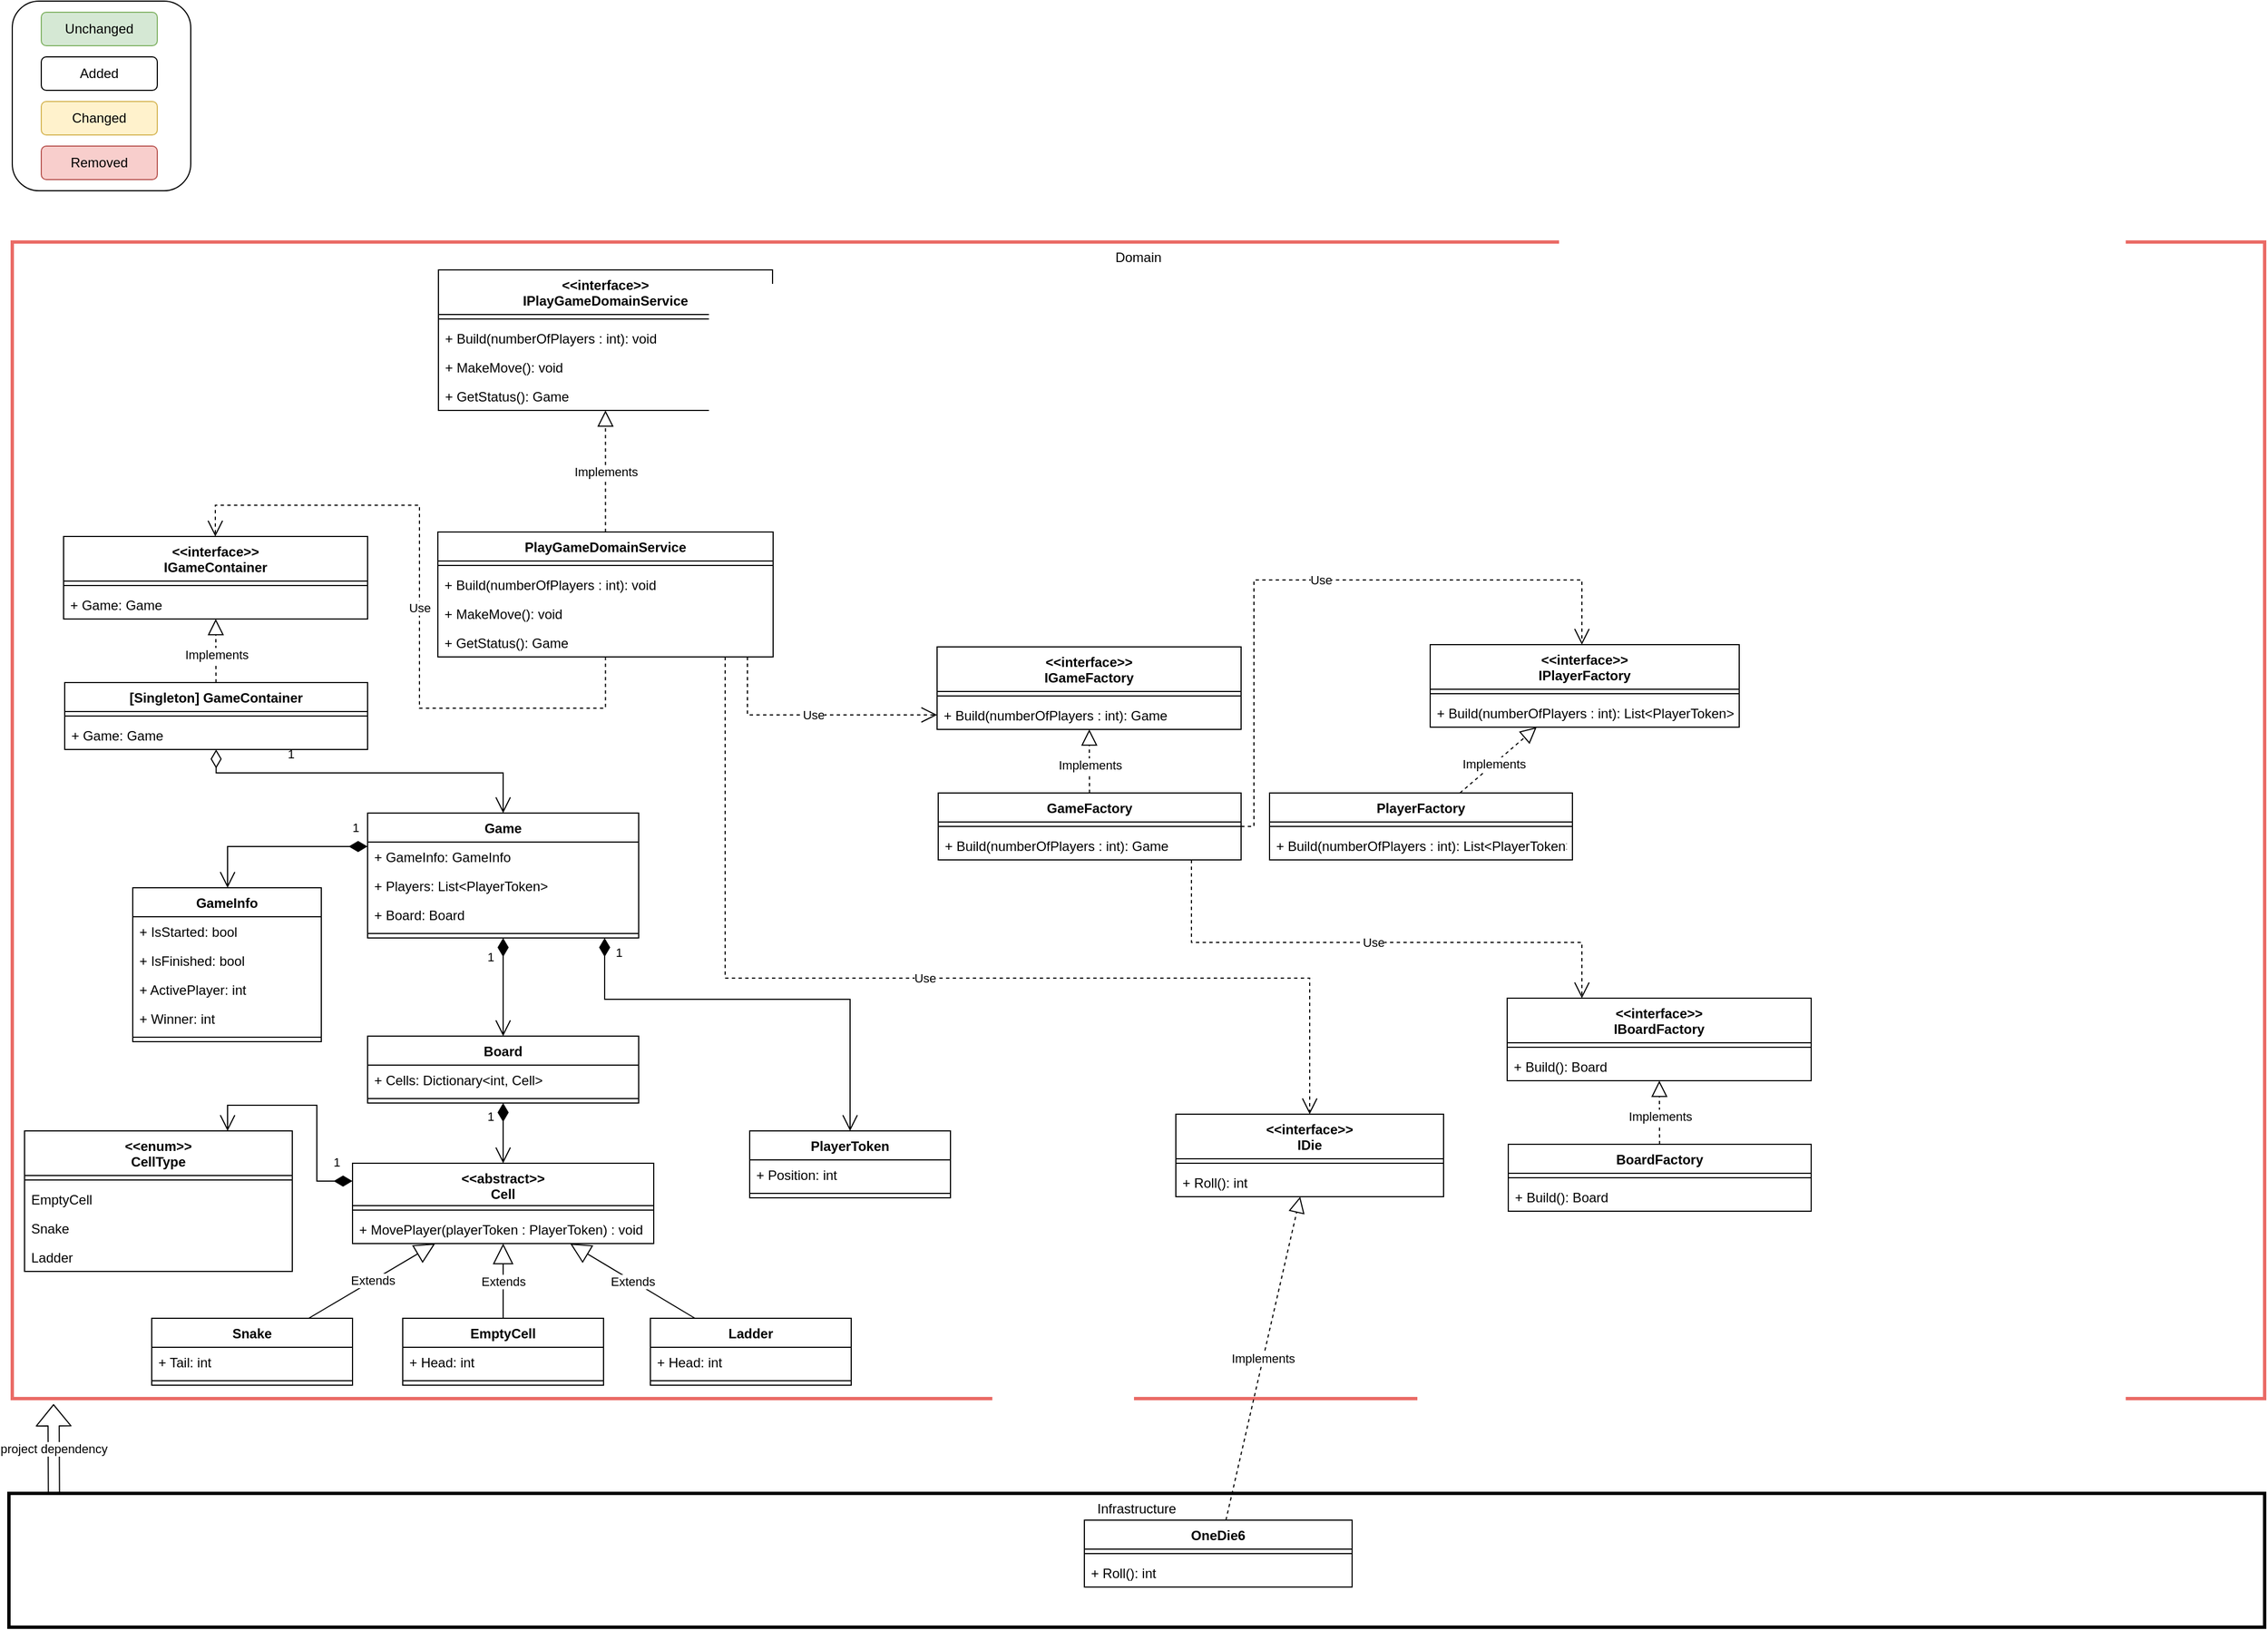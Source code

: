 <mxfile version="15.8.7" type="device"><diagram id="JMLJTbYZgubQPqTprhX5" name="Class Diagram"><mxGraphModel dx="1781" dy="997" grid="0" gridSize="10" guides="1" tooltips="1" connect="1" arrows="1" fold="1" page="0" pageScale="1" pageWidth="850" pageHeight="1100" math="0" shadow="0"><root><mxCell id="QCI_hxKyF8Z9y2d4uXim-0"/><mxCell id="QCI_hxKyF8Z9y2d4uXim-1" parent="QCI_hxKyF8Z9y2d4uXim-0"/><mxCell id="quMk2o8c3m5Ca3KKmXOn-26" value="Infrastructure" style="rounded=0;whiteSpace=wrap;html=1;fillColor=none;verticalAlign=top;strokeWidth=3;" parent="QCI_hxKyF8Z9y2d4uXim-1" vertex="1"><mxGeometry x="-603" y="1317" width="2022" height="120" as="geometry"/></mxCell><mxCell id="Mko3srgFHPXaKfQMFIbF-2" value="Domain" style="rounded=0;whiteSpace=wrap;html=1;fillColor=none;verticalAlign=top;strokeWidth=3;strokeColor=#EA6B66;" parent="QCI_hxKyF8Z9y2d4uXim-1" vertex="1"><mxGeometry x="-600" y="195" width="2019" height="1037" as="geometry"/></mxCell><mxCell id="quMk2o8c3m5Ca3KKmXOn-52" value="project dependency" style="shape=flexArrow;endArrow=classic;html=1;exitX=0.034;exitY=0.996;exitDx=0;exitDy=0;exitPerimeter=0;" parent="QCI_hxKyF8Z9y2d4uXim-1" edge="1"><mxGeometry width="50" height="50" relative="1" as="geometry"><mxPoint x="-562.66" y="1317.12" as="sourcePoint"/><mxPoint x="-563" y="1237" as="targetPoint"/></mxGeometry></mxCell><mxCell id="tNF7jNjPDajCt8NDkcp8-0" value="&lt;&lt;abstract&gt;&gt;&#10;Cell" style="swimlane;fontStyle=1;align=center;verticalAlign=top;childLayout=stackLayout;horizontal=1;startSize=38;horizontalStack=0;resizeParent=1;resizeParentMax=0;resizeLast=0;collapsible=1;marginBottom=0;strokeWidth=1;fillColor=none;" parent="QCI_hxKyF8Z9y2d4uXim-1" vertex="1"><mxGeometry x="-295" y="1021" width="270" height="72" as="geometry"/></mxCell><mxCell id="tNF7jNjPDajCt8NDkcp8-2" value="" style="line;strokeWidth=1;fillColor=none;align=left;verticalAlign=middle;spacingTop=-1;spacingLeft=3;spacingRight=3;rotatable=0;labelPosition=right;points=[];portConstraint=eastwest;" parent="tNF7jNjPDajCt8NDkcp8-0" vertex="1"><mxGeometry y="38" width="270" height="8" as="geometry"/></mxCell><mxCell id="N3gzWhUu85dXuRoh7d4H-6" value="+ MovePlayer(playerToken : PlayerToken) : void" style="text;strokeColor=none;fillColor=none;align=left;verticalAlign=top;spacingLeft=4;spacingRight=4;overflow=hidden;rotatable=0;points=[[0,0.5],[1,0.5]];portConstraint=eastwest;" parent="tNF7jNjPDajCt8NDkcp8-0" vertex="1"><mxGeometry y="46" width="270" height="26" as="geometry"/></mxCell><mxCell id="tNF7jNjPDajCt8NDkcp8-3" value="Board" style="swimlane;fontStyle=1;align=center;verticalAlign=top;childLayout=stackLayout;horizontal=1;startSize=26;horizontalStack=0;resizeParent=1;resizeParentMax=0;resizeLast=0;collapsible=1;marginBottom=0;strokeWidth=1;fillColor=none;" parent="QCI_hxKyF8Z9y2d4uXim-1" vertex="1"><mxGeometry x="-281.5" y="907" width="243" height="60" as="geometry"/></mxCell><mxCell id="tNF7jNjPDajCt8NDkcp8-4" value="+ Cells: Dictionary&lt;int, Cell&gt;" style="text;strokeColor=none;fillColor=none;align=left;verticalAlign=top;spacingLeft=4;spacingRight=4;overflow=hidden;rotatable=0;points=[[0,0.5],[1,0.5]];portConstraint=eastwest;" parent="tNF7jNjPDajCt8NDkcp8-3" vertex="1"><mxGeometry y="26" width="243" height="26" as="geometry"/></mxCell><mxCell id="tNF7jNjPDajCt8NDkcp8-5" value="" style="line;strokeWidth=1;fillColor=none;align=left;verticalAlign=middle;spacingTop=-1;spacingLeft=3;spacingRight=3;rotatable=0;labelPosition=right;points=[];portConstraint=eastwest;" parent="tNF7jNjPDajCt8NDkcp8-3" vertex="1"><mxGeometry y="52" width="243" height="8" as="geometry"/></mxCell><mxCell id="tNF7jNjPDajCt8NDkcp8-6" value="Snake" style="swimlane;fontStyle=1;align=center;verticalAlign=top;childLayout=stackLayout;horizontal=1;startSize=26;horizontalStack=0;resizeParent=1;resizeParentMax=0;resizeLast=0;collapsible=1;marginBottom=0;strokeWidth=1;fillColor=none;" parent="QCI_hxKyF8Z9y2d4uXim-1" vertex="1"><mxGeometry x="-475" y="1160" width="180" height="60" as="geometry"/></mxCell><mxCell id="tNF7jNjPDajCt8NDkcp8-7" value="+ Tail: int" style="text;strokeColor=none;fillColor=none;align=left;verticalAlign=top;spacingLeft=4;spacingRight=4;overflow=hidden;rotatable=0;points=[[0,0.5],[1,0.5]];portConstraint=eastwest;" parent="tNF7jNjPDajCt8NDkcp8-6" vertex="1"><mxGeometry y="26" width="180" height="26" as="geometry"/></mxCell><mxCell id="tNF7jNjPDajCt8NDkcp8-8" value="" style="line;strokeWidth=1;fillColor=none;align=left;verticalAlign=middle;spacingTop=-1;spacingLeft=3;spacingRight=3;rotatable=0;labelPosition=right;points=[];portConstraint=eastwest;" parent="tNF7jNjPDajCt8NDkcp8-6" vertex="1"><mxGeometry y="52" width="180" height="8" as="geometry"/></mxCell><mxCell id="tNF7jNjPDajCt8NDkcp8-9" value="Ladder" style="swimlane;fontStyle=1;align=center;verticalAlign=top;childLayout=stackLayout;horizontal=1;startSize=26;horizontalStack=0;resizeParent=1;resizeParentMax=0;resizeLast=0;collapsible=1;marginBottom=0;strokeWidth=1;fillColor=none;" parent="QCI_hxKyF8Z9y2d4uXim-1" vertex="1"><mxGeometry x="-28" y="1160" width="180" height="60" as="geometry"/></mxCell><mxCell id="tNF7jNjPDajCt8NDkcp8-10" value="+ Head: int" style="text;strokeColor=none;fillColor=none;align=left;verticalAlign=top;spacingLeft=4;spacingRight=4;overflow=hidden;rotatable=0;points=[[0,0.5],[1,0.5]];portConstraint=eastwest;" parent="tNF7jNjPDajCt8NDkcp8-9" vertex="1"><mxGeometry y="26" width="180" height="26" as="geometry"/></mxCell><mxCell id="tNF7jNjPDajCt8NDkcp8-11" value="" style="line;strokeWidth=1;fillColor=none;align=left;verticalAlign=middle;spacingTop=-1;spacingLeft=3;spacingRight=3;rotatable=0;labelPosition=right;points=[];portConstraint=eastwest;" parent="tNF7jNjPDajCt8NDkcp8-9" vertex="1"><mxGeometry y="52" width="180" height="8" as="geometry"/></mxCell><mxCell id="tNF7jNjPDajCt8NDkcp8-12" value="PlayerToken" style="swimlane;fontStyle=1;align=center;verticalAlign=top;childLayout=stackLayout;horizontal=1;startSize=26;horizontalStack=0;resizeParent=1;resizeParentMax=0;resizeLast=0;collapsible=1;marginBottom=0;strokeWidth=1;fillColor=none;" parent="QCI_hxKyF8Z9y2d4uXim-1" vertex="1"><mxGeometry x="61" y="992" width="180" height="60" as="geometry"/></mxCell><mxCell id="tNF7jNjPDajCt8NDkcp8-13" value="+ Position: int" style="text;strokeColor=none;fillColor=none;align=left;verticalAlign=top;spacingLeft=4;spacingRight=4;overflow=hidden;rotatable=0;points=[[0,0.5],[1,0.5]];portConstraint=eastwest;" parent="tNF7jNjPDajCt8NDkcp8-12" vertex="1"><mxGeometry y="26" width="180" height="26" as="geometry"/></mxCell><mxCell id="tNF7jNjPDajCt8NDkcp8-14" value="" style="line;strokeWidth=1;fillColor=none;align=left;verticalAlign=middle;spacingTop=-1;spacingLeft=3;spacingRight=3;rotatable=0;labelPosition=right;points=[];portConstraint=eastwest;" parent="tNF7jNjPDajCt8NDkcp8-12" vertex="1"><mxGeometry y="52" width="180" height="8" as="geometry"/></mxCell><mxCell id="tNF7jNjPDajCt8NDkcp8-20" value="Extends" style="endArrow=block;endSize=16;endFill=0;html=1;rounded=0;" parent="QCI_hxKyF8Z9y2d4uXim-1" source="tNF7jNjPDajCt8NDkcp8-6" target="tNF7jNjPDajCt8NDkcp8-0" edge="1"><mxGeometry width="160" relative="1" as="geometry"><mxPoint x="-205" y="1317" as="sourcePoint"/><mxPoint x="-45" y="1317" as="targetPoint"/></mxGeometry></mxCell><mxCell id="tNF7jNjPDajCt8NDkcp8-22" value="Extends" style="endArrow=block;endSize=16;endFill=0;html=1;rounded=0;" parent="QCI_hxKyF8Z9y2d4uXim-1" source="tNF7jNjPDajCt8NDkcp8-9" target="tNF7jNjPDajCt8NDkcp8-0" edge="1"><mxGeometry width="160" relative="1" as="geometry"><mxPoint x="-205" y="1317" as="sourcePoint"/><mxPoint x="-45" y="1317" as="targetPoint"/></mxGeometry></mxCell><mxCell id="tNF7jNjPDajCt8NDkcp8-26" value="1" style="endArrow=open;html=1;endSize=12;startArrow=diamondThin;startSize=14;startFill=1;edgeStyle=orthogonalEdgeStyle;align=left;verticalAlign=bottom;rounded=0;" parent="QCI_hxKyF8Z9y2d4uXim-1" source="tNF7jNjPDajCt8NDkcp8-3" target="tNF7jNjPDajCt8NDkcp8-0" edge="1"><mxGeometry x="-0.222" y="-16" relative="1" as="geometry"><mxPoint x="-182" y="1001" as="sourcePoint"/><mxPoint x="-22" y="1001" as="targetPoint"/><mxPoint as="offset"/></mxGeometry></mxCell><mxCell id="tNF7jNjPDajCt8NDkcp8-29" value="Game" style="swimlane;fontStyle=1;align=center;verticalAlign=top;childLayout=stackLayout;horizontal=1;startSize=26;horizontalStack=0;resizeParent=1;resizeParentMax=0;resizeLast=0;collapsible=1;marginBottom=0;strokeWidth=1;fillColor=none;" parent="QCI_hxKyF8Z9y2d4uXim-1" vertex="1"><mxGeometry x="-281.5" y="707" width="243" height="112" as="geometry"/></mxCell><mxCell id="tNF7jNjPDajCt8NDkcp8-87" value="+ GameInfo: GameInfo" style="text;strokeColor=none;fillColor=none;align=left;verticalAlign=top;spacingLeft=4;spacingRight=4;overflow=hidden;rotatable=0;points=[[0,0.5],[1,0.5]];portConstraint=eastwest;" parent="tNF7jNjPDajCt8NDkcp8-29" vertex="1"><mxGeometry y="26" width="243" height="26" as="geometry"/></mxCell><mxCell id="tNF7jNjPDajCt8NDkcp8-28" value="+ Players: List&lt;PlayerToken&gt;" style="text;strokeColor=none;fillColor=none;align=left;verticalAlign=top;spacingLeft=4;spacingRight=4;overflow=hidden;rotatable=0;points=[[0,0.5],[1,0.5]];portConstraint=eastwest;" parent="tNF7jNjPDajCt8NDkcp8-29" vertex="1"><mxGeometry y="52" width="243" height="26" as="geometry"/></mxCell><mxCell id="tNF7jNjPDajCt8NDkcp8-30" value="+ Board: Board" style="text;strokeColor=none;fillColor=none;align=left;verticalAlign=top;spacingLeft=4;spacingRight=4;overflow=hidden;rotatable=0;points=[[0,0.5],[1,0.5]];portConstraint=eastwest;" parent="tNF7jNjPDajCt8NDkcp8-29" vertex="1"><mxGeometry y="78" width="243" height="26" as="geometry"/></mxCell><mxCell id="tNF7jNjPDajCt8NDkcp8-32" value="" style="line;strokeWidth=1;fillColor=none;align=left;verticalAlign=middle;spacingTop=-1;spacingLeft=3;spacingRight=3;rotatable=0;labelPosition=right;points=[];portConstraint=eastwest;" parent="tNF7jNjPDajCt8NDkcp8-29" vertex="1"><mxGeometry y="104" width="243" height="8" as="geometry"/></mxCell><mxCell id="tNF7jNjPDajCt8NDkcp8-35" value="1" style="endArrow=open;html=1;endSize=12;startArrow=diamondThin;startSize=14;startFill=1;edgeStyle=orthogonalEdgeStyle;align=left;verticalAlign=bottom;rounded=0;" parent="QCI_hxKyF8Z9y2d4uXim-1" source="tNF7jNjPDajCt8NDkcp8-29" target="tNF7jNjPDajCt8NDkcp8-3" edge="1"><mxGeometry x="-0.419" y="-16" relative="1" as="geometry"><mxPoint x="-182" y="1001" as="sourcePoint"/><mxPoint x="-22" y="1001" as="targetPoint"/><mxPoint as="offset"/></mxGeometry></mxCell><mxCell id="tNF7jNjPDajCt8NDkcp8-43" value="&lt;&lt;interface&gt;&gt;&#10;IDie" style="swimlane;fontStyle=1;align=center;verticalAlign=top;childLayout=stackLayout;horizontal=1;startSize=40;horizontalStack=0;resizeParent=1;resizeParentMax=0;resizeLast=0;collapsible=1;marginBottom=0;strokeColor=#000000;strokeWidth=1;fillColor=none;" parent="QCI_hxKyF8Z9y2d4uXim-1" vertex="1"><mxGeometry x="443" y="977" width="240" height="74" as="geometry"/></mxCell><mxCell id="tNF7jNjPDajCt8NDkcp8-44" value="" style="line;strokeWidth=1;fillColor=none;align=left;verticalAlign=middle;spacingTop=-1;spacingLeft=3;spacingRight=3;rotatable=0;labelPosition=right;points=[];portConstraint=eastwest;" parent="tNF7jNjPDajCt8NDkcp8-43" vertex="1"><mxGeometry y="40" width="240" height="8" as="geometry"/></mxCell><mxCell id="tNF7jNjPDajCt8NDkcp8-124" value="+ Roll(): int" style="text;strokeColor=none;fillColor=none;align=left;verticalAlign=top;spacingLeft=4;spacingRight=4;overflow=hidden;rotatable=0;points=[[0,0.5],[1,0.5]];portConstraint=eastwest;" parent="tNF7jNjPDajCt8NDkcp8-43" vertex="1"><mxGeometry y="48" width="240" height="26" as="geometry"/></mxCell><mxCell id="tNF7jNjPDajCt8NDkcp8-46" value="OneDie6" style="swimlane;fontStyle=1;align=center;verticalAlign=top;childLayout=stackLayout;horizontal=1;startSize=26;horizontalStack=0;resizeParent=1;resizeParentMax=0;resizeLast=0;collapsible=1;marginBottom=0;strokeColor=#000000;strokeWidth=1;fillColor=none;" parent="QCI_hxKyF8Z9y2d4uXim-1" vertex="1"><mxGeometry x="361" y="1341" width="240" height="60" as="geometry"/></mxCell><mxCell id="tNF7jNjPDajCt8NDkcp8-47" value="" style="line;strokeWidth=1;fillColor=none;align=left;verticalAlign=middle;spacingTop=-1;spacingLeft=3;spacingRight=3;rotatable=0;labelPosition=right;points=[];portConstraint=eastwest;" parent="tNF7jNjPDajCt8NDkcp8-46" vertex="1"><mxGeometry y="26" width="240" height="8" as="geometry"/></mxCell><mxCell id="tNF7jNjPDajCt8NDkcp8-48" value="+ Roll(): int" style="text;strokeColor=none;fillColor=none;align=left;verticalAlign=top;spacingLeft=4;spacingRight=4;overflow=hidden;rotatable=0;points=[[0,0.5],[1,0.5]];portConstraint=eastwest;" parent="tNF7jNjPDajCt8NDkcp8-46" vertex="1"><mxGeometry y="34" width="240" height="26" as="geometry"/></mxCell><mxCell id="tNF7jNjPDajCt8NDkcp8-50" value="Use" style="endArrow=open;endSize=12;dashed=1;html=1;rounded=0;edgeStyle=orthogonalEdgeStyle;" parent="QCI_hxKyF8Z9y2d4uXim-1" source="tNF7jNjPDajCt8NDkcp8-65" target="tNF7jNjPDajCt8NDkcp8-43" edge="1"><mxGeometry width="160" relative="1" as="geometry"><mxPoint x="11" y="819" as="sourcePoint"/><mxPoint x="171" y="819" as="targetPoint"/><Array as="points"><mxPoint x="39" y="855"/><mxPoint x="563" y="855"/></Array></mxGeometry></mxCell><mxCell id="tNF7jNjPDajCt8NDkcp8-51" value="Implements" style="endArrow=block;dashed=1;endFill=0;endSize=12;html=1;rounded=0;" parent="QCI_hxKyF8Z9y2d4uXim-1" source="tNF7jNjPDajCt8NDkcp8-46" target="tNF7jNjPDajCt8NDkcp8-43" edge="1"><mxGeometry width="160" relative="1" as="geometry"><mxPoint x="101" y="1105" as="sourcePoint"/><mxPoint x="261" y="1105" as="targetPoint"/></mxGeometry></mxCell><mxCell id="tNF7jNjPDajCt8NDkcp8-61" value="&lt;&lt;interface&gt;&gt;&#10;IPlayGameDomainService" style="swimlane;fontStyle=1;align=center;verticalAlign=top;childLayout=stackLayout;horizontal=1;startSize=40;horizontalStack=0;resizeParent=1;resizeParentMax=0;resizeLast=0;collapsible=1;marginBottom=0;strokeColor=#000000;strokeWidth=1;fillColor=none;" parent="QCI_hxKyF8Z9y2d4uXim-1" vertex="1"><mxGeometry x="-218" y="220" width="299.5" height="126" as="geometry"/></mxCell><mxCell id="tNF7jNjPDajCt8NDkcp8-62" value="" style="line;strokeWidth=1;fillColor=none;align=left;verticalAlign=middle;spacingTop=-1;spacingLeft=3;spacingRight=3;rotatable=0;labelPosition=right;points=[];portConstraint=eastwest;" parent="tNF7jNjPDajCt8NDkcp8-61" vertex="1"><mxGeometry y="40" width="299.5" height="8" as="geometry"/></mxCell><mxCell id="tNF7jNjPDajCt8NDkcp8-63" value="+ Build(numberOfPlayers : int): void" style="text;strokeColor=none;fillColor=none;align=left;verticalAlign=top;spacingLeft=4;spacingRight=4;overflow=hidden;rotatable=0;points=[[0,0.5],[1,0.5]];portConstraint=eastwest;" parent="tNF7jNjPDajCt8NDkcp8-61" vertex="1"><mxGeometry y="48" width="299.5" height="26" as="geometry"/></mxCell><mxCell id="tNF7jNjPDajCt8NDkcp8-64" value="+ MakeMove(): void" style="text;strokeColor=none;fillColor=none;align=left;verticalAlign=top;spacingLeft=4;spacingRight=4;overflow=hidden;rotatable=0;points=[[0,0.5],[1,0.5]];portConstraint=eastwest;" parent="tNF7jNjPDajCt8NDkcp8-61" vertex="1"><mxGeometry y="74" width="299.5" height="26" as="geometry"/></mxCell><mxCell id="tNF7jNjPDajCt8NDkcp8-72" value="+ GetStatus(): Game" style="text;strokeColor=none;fillColor=none;align=left;verticalAlign=top;spacingLeft=4;spacingRight=4;overflow=hidden;rotatable=0;points=[[0,0.5],[1,0.5]];portConstraint=eastwest;" parent="tNF7jNjPDajCt8NDkcp8-61" vertex="1"><mxGeometry y="100" width="299.5" height="26" as="geometry"/></mxCell><mxCell id="tNF7jNjPDajCt8NDkcp8-65" value="PlayGameDomainService" style="swimlane;fontStyle=1;align=center;verticalAlign=top;childLayout=stackLayout;horizontal=1;startSize=26;horizontalStack=0;resizeParent=1;resizeParentMax=0;resizeLast=0;collapsible=1;marginBottom=0;strokeColor=#000000;strokeWidth=1;fillColor=none;" parent="QCI_hxKyF8Z9y2d4uXim-1" vertex="1"><mxGeometry x="-218.5" y="455" width="300.5" height="112" as="geometry"/></mxCell><mxCell id="tNF7jNjPDajCt8NDkcp8-66" value="" style="line;strokeWidth=1;fillColor=none;align=left;verticalAlign=middle;spacingTop=-1;spacingLeft=3;spacingRight=3;rotatable=0;labelPosition=right;points=[];portConstraint=eastwest;" parent="tNF7jNjPDajCt8NDkcp8-65" vertex="1"><mxGeometry y="26" width="300.5" height="8" as="geometry"/></mxCell><mxCell id="tNF7jNjPDajCt8NDkcp8-73" value="+ Build(numberOfPlayers : int): void" style="text;strokeColor=none;fillColor=none;align=left;verticalAlign=top;spacingLeft=4;spacingRight=4;overflow=hidden;rotatable=0;points=[[0,0.5],[1,0.5]];portConstraint=eastwest;" parent="tNF7jNjPDajCt8NDkcp8-65" vertex="1"><mxGeometry y="34" width="300.5" height="26" as="geometry"/></mxCell><mxCell id="tNF7jNjPDajCt8NDkcp8-68" value="+ MakeMove(): void" style="text;strokeColor=none;fillColor=none;align=left;verticalAlign=top;spacingLeft=4;spacingRight=4;overflow=hidden;rotatable=0;points=[[0,0.5],[1,0.5]];portConstraint=eastwest;" parent="tNF7jNjPDajCt8NDkcp8-65" vertex="1"><mxGeometry y="60" width="300.5" height="26" as="geometry"/></mxCell><mxCell id="tNF7jNjPDajCt8NDkcp8-74" value="+ GetStatus(): Game" style="text;strokeColor=none;fillColor=none;align=left;verticalAlign=top;spacingLeft=4;spacingRight=4;overflow=hidden;rotatable=0;points=[[0,0.5],[1,0.5]];portConstraint=eastwest;" parent="tNF7jNjPDajCt8NDkcp8-65" vertex="1"><mxGeometry y="86" width="300.5" height="26" as="geometry"/></mxCell><mxCell id="tNF7jNjPDajCt8NDkcp8-69" value="Implements" style="endArrow=block;dashed=1;endFill=0;endSize=12;html=1;rounded=0;" parent="QCI_hxKyF8Z9y2d4uXim-1" source="tNF7jNjPDajCt8NDkcp8-65" target="tNF7jNjPDajCt8NDkcp8-61" edge="1"><mxGeometry width="160" relative="1" as="geometry"><mxPoint x="-402" y="409" as="sourcePoint"/><mxPoint x="-242" y="409" as="targetPoint"/></mxGeometry></mxCell><mxCell id="tNF7jNjPDajCt8NDkcp8-75" value="&lt;&lt;interface&gt;&gt;&#10;IGameFactory" style="swimlane;fontStyle=1;align=center;verticalAlign=top;childLayout=stackLayout;horizontal=1;startSize=40;horizontalStack=0;resizeParent=1;resizeParentMax=0;resizeLast=0;collapsible=1;marginBottom=0;strokeColor=#000000;strokeWidth=1;fillColor=none;" parent="QCI_hxKyF8Z9y2d4uXim-1" vertex="1"><mxGeometry x="229" y="558" width="272.5" height="74" as="geometry"/></mxCell><mxCell id="tNF7jNjPDajCt8NDkcp8-76" value="" style="line;strokeWidth=1;fillColor=none;align=left;verticalAlign=middle;spacingTop=-1;spacingLeft=3;spacingRight=3;rotatable=0;labelPosition=right;points=[];portConstraint=eastwest;" parent="tNF7jNjPDajCt8NDkcp8-75" vertex="1"><mxGeometry y="40" width="272.5" height="8" as="geometry"/></mxCell><mxCell id="tNF7jNjPDajCt8NDkcp8-77" value="+ Build(numberOfPlayers : int): Game" style="text;strokeColor=none;fillColor=none;align=left;verticalAlign=top;spacingLeft=4;spacingRight=4;overflow=hidden;rotatable=0;points=[[0,0.5],[1,0.5]];portConstraint=eastwest;" parent="tNF7jNjPDajCt8NDkcp8-75" vertex="1"><mxGeometry y="48" width="272.5" height="26" as="geometry"/></mxCell><mxCell id="tNF7jNjPDajCt8NDkcp8-80" value="GameFactory" style="swimlane;fontStyle=1;align=center;verticalAlign=top;childLayout=stackLayout;horizontal=1;startSize=26;horizontalStack=0;resizeParent=1;resizeParentMax=0;resizeLast=0;collapsible=1;marginBottom=0;strokeColor=#000000;strokeWidth=1;fillColor=none;" parent="QCI_hxKyF8Z9y2d4uXim-1" vertex="1"><mxGeometry x="230" y="689" width="271.5" height="60" as="geometry"/></mxCell><mxCell id="tNF7jNjPDajCt8NDkcp8-81" value="" style="line;strokeWidth=1;fillColor=none;align=left;verticalAlign=middle;spacingTop=-1;spacingLeft=3;spacingRight=3;rotatable=0;labelPosition=right;points=[];portConstraint=eastwest;" parent="tNF7jNjPDajCt8NDkcp8-80" vertex="1"><mxGeometry y="26" width="271.5" height="8" as="geometry"/></mxCell><mxCell id="tNF7jNjPDajCt8NDkcp8-82" value="+ Build(numberOfPlayers : int): Game" style="text;strokeColor=none;fillColor=none;align=left;verticalAlign=top;spacingLeft=4;spacingRight=4;overflow=hidden;rotatable=0;points=[[0,0.5],[1,0.5]];portConstraint=eastwest;" parent="tNF7jNjPDajCt8NDkcp8-80" vertex="1"><mxGeometry y="34" width="271.5" height="26" as="geometry"/></mxCell><mxCell id="tNF7jNjPDajCt8NDkcp8-85" value="Implements" style="endArrow=block;dashed=1;endFill=0;endSize=12;html=1;rounded=0;" parent="QCI_hxKyF8Z9y2d4uXim-1" source="tNF7jNjPDajCt8NDkcp8-80" target="tNF7jNjPDajCt8NDkcp8-75" edge="1"><mxGeometry x="-0.123" width="160" relative="1" as="geometry"><mxPoint x="18.5" y="699" as="sourcePoint"/><mxPoint x="178.5" y="699" as="targetPoint"/><mxPoint as="offset"/></mxGeometry></mxCell><mxCell id="tNF7jNjPDajCt8NDkcp8-86" value="Use" style="endArrow=open;endSize=12;dashed=1;html=1;rounded=0;edgeStyle=orthogonalEdgeStyle;" parent="QCI_hxKyF8Z9y2d4uXim-1" source="tNF7jNjPDajCt8NDkcp8-65" target="tNF7jNjPDajCt8NDkcp8-75" edge="1"><mxGeometry width="160" relative="1" as="geometry"><mxPoint x="11" y="819" as="sourcePoint"/><mxPoint x="171" y="819" as="targetPoint"/><Array as="points"><mxPoint x="59" y="619"/></Array></mxGeometry></mxCell><mxCell id="tNF7jNjPDajCt8NDkcp8-89" value="1" style="endArrow=open;html=1;endSize=12;startArrow=diamondThin;startSize=14;startFill=1;edgeStyle=orthogonalEdgeStyle;align=left;verticalAlign=bottom;rounded=0;" parent="QCI_hxKyF8Z9y2d4uXim-1" source="tNF7jNjPDajCt8NDkcp8-29" target="tNF7jNjPDajCt8NDkcp8-12" edge="1"><mxGeometry x="-0.888" y="8" relative="1" as="geometry"><mxPoint y="943" as="sourcePoint"/><mxPoint x="160" y="943" as="targetPoint"/><Array as="points"><mxPoint x="-69" y="874"/><mxPoint x="151" y="874"/></Array><mxPoint as="offset"/></mxGeometry></mxCell><mxCell id="tNF7jNjPDajCt8NDkcp8-90" value="1" style="endArrow=open;html=1;endSize=12;startArrow=diamondThin;startSize=14;startFill=0;align=left;verticalAlign=bottom;rounded=0;edgeStyle=orthogonalEdgeStyle;" parent="QCI_hxKyF8Z9y2d4uXim-1" source="B-UVIL9-9x_WGUERrukD-4" target="tNF7jNjPDajCt8NDkcp8-29" edge="1"><mxGeometry x="-0.467" y="8" relative="1" as="geometry"><mxPoint y="943" as="sourcePoint"/><mxPoint x="160" y="943" as="targetPoint"/><Array as="points"><mxPoint x="-417" y="671"/><mxPoint x="-160" y="671"/></Array><mxPoint as="offset"/></mxGeometry></mxCell><mxCell id="tNF7jNjPDajCt8NDkcp8-92" value="GameInfo" style="swimlane;fontStyle=1;align=center;verticalAlign=top;childLayout=stackLayout;horizontal=1;startSize=26;horizontalStack=0;resizeParent=1;resizeParentMax=0;resizeLast=0;collapsible=1;marginBottom=0;strokeWidth=1;fillColor=none;" parent="QCI_hxKyF8Z9y2d4uXim-1" vertex="1"><mxGeometry x="-492" y="774" width="169" height="138" as="geometry"/></mxCell><mxCell id="tNF7jNjPDajCt8NDkcp8-93" value="+ IsStarted: bool" style="text;strokeColor=none;fillColor=none;align=left;verticalAlign=top;spacingLeft=4;spacingRight=4;overflow=hidden;rotatable=0;points=[[0,0.5],[1,0.5]];portConstraint=eastwest;" parent="tNF7jNjPDajCt8NDkcp8-92" vertex="1"><mxGeometry y="26" width="169" height="26" as="geometry"/></mxCell><mxCell id="tNF7jNjPDajCt8NDkcp8-94" value="+ IsFinished: bool" style="text;strokeColor=none;fillColor=none;align=left;verticalAlign=top;spacingLeft=4;spacingRight=4;overflow=hidden;rotatable=0;points=[[0,0.5],[1,0.5]];portConstraint=eastwest;" parent="tNF7jNjPDajCt8NDkcp8-92" vertex="1"><mxGeometry y="52" width="169" height="26" as="geometry"/></mxCell><mxCell id="N3gzWhUu85dXuRoh7d4H-7" value="+ ActivePlayer: int" style="text;strokeColor=none;fillColor=none;align=left;verticalAlign=top;spacingLeft=4;spacingRight=4;overflow=hidden;rotatable=0;points=[[0,0.5],[1,0.5]];portConstraint=eastwest;" parent="tNF7jNjPDajCt8NDkcp8-92" vertex="1"><mxGeometry y="78" width="169" height="26" as="geometry"/></mxCell><mxCell id="tNF7jNjPDajCt8NDkcp8-95" value="+ Winner: int" style="text;strokeColor=none;fillColor=none;align=left;verticalAlign=top;spacingLeft=4;spacingRight=4;overflow=hidden;rotatable=0;points=[[0,0.5],[1,0.5]];portConstraint=eastwest;" parent="tNF7jNjPDajCt8NDkcp8-92" vertex="1"><mxGeometry y="104" width="169" height="26" as="geometry"/></mxCell><mxCell id="tNF7jNjPDajCt8NDkcp8-99" value="" style="line;strokeWidth=1;fillColor=none;align=left;verticalAlign=middle;spacingTop=-1;spacingLeft=3;spacingRight=3;rotatable=0;labelPosition=right;points=[];portConstraint=eastwest;" parent="tNF7jNjPDajCt8NDkcp8-92" vertex="1"><mxGeometry y="130" width="169" height="8" as="geometry"/></mxCell><mxCell id="tNF7jNjPDajCt8NDkcp8-100" value="1" style="endArrow=open;html=1;endSize=12;startArrow=diamondThin;startSize=14;startFill=1;edgeStyle=orthogonalEdgeStyle;align=left;verticalAlign=bottom;rounded=0;" parent="QCI_hxKyF8Z9y2d4uXim-1" source="tNF7jNjPDajCt8NDkcp8-29" target="tNF7jNjPDajCt8NDkcp8-92" edge="1"><mxGeometry x="-0.808" y="-8" relative="1" as="geometry"><mxPoint x="-182" y="1001" as="sourcePoint"/><mxPoint x="-22" y="1001" as="targetPoint"/><Array as="points"><mxPoint x="-407" y="737"/></Array><mxPoint as="offset"/></mxGeometry></mxCell><mxCell id="tNF7jNjPDajCt8NDkcp8-129" value="&lt;&lt;interface&gt;&gt;&#10;IPlayerFactory" style="swimlane;fontStyle=1;align=center;verticalAlign=top;childLayout=stackLayout;horizontal=1;startSize=40;horizontalStack=0;resizeParent=1;resizeParentMax=0;resizeLast=0;collapsible=1;marginBottom=0;strokeColor=#000000;strokeWidth=1;fillColor=none;" parent="QCI_hxKyF8Z9y2d4uXim-1" vertex="1"><mxGeometry x="671" y="556" width="277" height="74" as="geometry"/></mxCell><mxCell id="tNF7jNjPDajCt8NDkcp8-130" value="" style="line;strokeWidth=1;fillColor=none;align=left;verticalAlign=middle;spacingTop=-1;spacingLeft=3;spacingRight=3;rotatable=0;labelPosition=right;points=[];portConstraint=eastwest;" parent="tNF7jNjPDajCt8NDkcp8-129" vertex="1"><mxGeometry y="40" width="277" height="8" as="geometry"/></mxCell><mxCell id="tNF7jNjPDajCt8NDkcp8-131" value="+ Build(numberOfPlayers : int): List&lt;PlayerToken&gt;" style="text;strokeColor=none;fillColor=none;align=left;verticalAlign=top;spacingLeft=4;spacingRight=4;overflow=hidden;rotatable=0;points=[[0,0.5],[1,0.5]];portConstraint=eastwest;" parent="tNF7jNjPDajCt8NDkcp8-129" vertex="1"><mxGeometry y="48" width="277" height="26" as="geometry"/></mxCell><mxCell id="tNF7jNjPDajCt8NDkcp8-132" value="PlayerFactory" style="swimlane;fontStyle=1;align=center;verticalAlign=top;childLayout=stackLayout;horizontal=1;startSize=26;horizontalStack=0;resizeParent=1;resizeParentMax=0;resizeLast=0;collapsible=1;marginBottom=0;strokeColor=#000000;strokeWidth=1;fillColor=none;" parent="QCI_hxKyF8Z9y2d4uXim-1" vertex="1"><mxGeometry x="527" y="689" width="271.5" height="60" as="geometry"/></mxCell><mxCell id="tNF7jNjPDajCt8NDkcp8-133" value="" style="line;strokeWidth=1;fillColor=none;align=left;verticalAlign=middle;spacingTop=-1;spacingLeft=3;spacingRight=3;rotatable=0;labelPosition=right;points=[];portConstraint=eastwest;" parent="tNF7jNjPDajCt8NDkcp8-132" vertex="1"><mxGeometry y="26" width="271.5" height="8" as="geometry"/></mxCell><mxCell id="tNF7jNjPDajCt8NDkcp8-134" value="+ Build(numberOfPlayers : int): List&lt;PlayerToken&gt;" style="text;strokeColor=none;fillColor=none;align=left;verticalAlign=top;spacingLeft=4;spacingRight=4;overflow=hidden;rotatable=0;points=[[0,0.5],[1,0.5]];portConstraint=eastwest;" parent="tNF7jNjPDajCt8NDkcp8-132" vertex="1"><mxGeometry y="34" width="271.5" height="26" as="geometry"/></mxCell><mxCell id="tNF7jNjPDajCt8NDkcp8-135" value="Implements" style="endArrow=block;dashed=1;endFill=0;endSize=12;html=1;rounded=0;" parent="QCI_hxKyF8Z9y2d4uXim-1" source="tNF7jNjPDajCt8NDkcp8-132" target="tNF7jNjPDajCt8NDkcp8-129" edge="1"><mxGeometry x="-0.123" width="160" relative="1" as="geometry"><mxPoint x="315.5" y="699" as="sourcePoint"/><mxPoint x="475.5" y="699" as="targetPoint"/><mxPoint as="offset"/></mxGeometry></mxCell><mxCell id="tNF7jNjPDajCt8NDkcp8-149" value="Use" style="endArrow=open;endSize=12;dashed=1;html=1;rounded=0;edgeStyle=orthogonalEdgeStyle;" parent="QCI_hxKyF8Z9y2d4uXim-1" source="tNF7jNjPDajCt8NDkcp8-80" target="tNF7jNjPDajCt8NDkcp8-129" edge="1"><mxGeometry width="160" relative="1" as="geometry"><mxPoint x="11" y="819" as="sourcePoint"/><mxPoint x="171" y="819" as="targetPoint"/><Array as="points"><mxPoint x="513" y="719"/><mxPoint x="513" y="498"/><mxPoint x="807" y="498"/></Array></mxGeometry></mxCell><mxCell id="tNF7jNjPDajCt8NDkcp8-198" value="" style="group" parent="QCI_hxKyF8Z9y2d4uXim-1" vertex="1" connectable="0"><mxGeometry x="-600" y="-21" width="160" height="170" as="geometry"/></mxCell><mxCell id="U9EpleUaRr2DVzG9Bhui-1" value="" style="rounded=1;whiteSpace=wrap;html=1;align=left;container=0;" parent="tNF7jNjPDajCt8NDkcp8-198" vertex="1"><mxGeometry width="160" height="170" as="geometry"/></mxCell><mxCell id="U9EpleUaRr2DVzG9Bhui-2" value="Added" style="rounded=1;whiteSpace=wrap;html=1;align=center;container=0;" parent="tNF7jNjPDajCt8NDkcp8-198" vertex="1"><mxGeometry x="26" y="50" width="104" height="30" as="geometry"/></mxCell><mxCell id="U9EpleUaRr2DVzG9Bhui-3" value="Changed" style="rounded=1;whiteSpace=wrap;html=1;align=center;fillColor=#fff2cc;strokeColor=#d6b656;container=0;" parent="tNF7jNjPDajCt8NDkcp8-198" vertex="1"><mxGeometry x="26" y="90" width="104" height="30" as="geometry"/></mxCell><mxCell id="U9EpleUaRr2DVzG9Bhui-4" value="Removed" style="rounded=1;whiteSpace=wrap;html=1;align=center;fillColor=#f8cecc;strokeColor=#b85450;container=0;" parent="tNF7jNjPDajCt8NDkcp8-198" vertex="1"><mxGeometry x="26" y="130" width="104" height="30" as="geometry"/></mxCell><mxCell id="U9EpleUaRr2DVzG9Bhui-5" value="Unchanged" style="rounded=1;whiteSpace=wrap;html=1;align=center;fillColor=#d5e8d4;strokeColor=#82b366;container=0;" parent="tNF7jNjPDajCt8NDkcp8-198" vertex="1"><mxGeometry x="26" y="10" width="104" height="30" as="geometry"/></mxCell><mxCell id="B-UVIL9-9x_WGUERrukD-1" value="&lt;&lt;interface&gt;&gt;&#10;IGameContainer" style="swimlane;fontStyle=1;align=center;verticalAlign=top;childLayout=stackLayout;horizontal=1;startSize=40;horizontalStack=0;resizeParent=1;resizeParentMax=0;resizeLast=0;collapsible=1;marginBottom=0;strokeColor=#000000;strokeWidth=1;fillColor=none;" parent="QCI_hxKyF8Z9y2d4uXim-1" vertex="1"><mxGeometry x="-554" y="459" width="272.5" height="74" as="geometry"/></mxCell><mxCell id="B-UVIL9-9x_WGUERrukD-2" value="" style="line;strokeWidth=1;fillColor=none;align=left;verticalAlign=middle;spacingTop=-1;spacingLeft=3;spacingRight=3;rotatable=0;labelPosition=right;points=[];portConstraint=eastwest;" parent="B-UVIL9-9x_WGUERrukD-1" vertex="1"><mxGeometry y="40" width="272.5" height="8" as="geometry"/></mxCell><mxCell id="B-UVIL9-9x_WGUERrukD-3" value="+ Game: Game" style="text;strokeColor=none;fillColor=none;align=left;verticalAlign=top;spacingLeft=4;spacingRight=4;overflow=hidden;rotatable=0;points=[[0,0.5],[1,0.5]];portConstraint=eastwest;" parent="B-UVIL9-9x_WGUERrukD-1" vertex="1"><mxGeometry y="48" width="272.5" height="26" as="geometry"/></mxCell><mxCell id="B-UVIL9-9x_WGUERrukD-4" value="[Singleton] GameContainer" style="swimlane;fontStyle=1;align=center;verticalAlign=top;childLayout=stackLayout;horizontal=1;startSize=26;horizontalStack=0;resizeParent=1;resizeParentMax=0;resizeLast=0;collapsible=1;marginBottom=0;strokeColor=#000000;strokeWidth=1;fillColor=none;" parent="QCI_hxKyF8Z9y2d4uXim-1" vertex="1"><mxGeometry x="-553" y="590" width="271.5" height="60" as="geometry"/></mxCell><mxCell id="B-UVIL9-9x_WGUERrukD-5" value="" style="line;strokeWidth=1;fillColor=none;align=left;verticalAlign=middle;spacingTop=-1;spacingLeft=3;spacingRight=3;rotatable=0;labelPosition=right;points=[];portConstraint=eastwest;" parent="B-UVIL9-9x_WGUERrukD-4" vertex="1"><mxGeometry y="26" width="271.5" height="8" as="geometry"/></mxCell><mxCell id="B-UVIL9-9x_WGUERrukD-6" value="+ Game: Game" style="text;strokeColor=none;fillColor=none;align=left;verticalAlign=top;spacingLeft=4;spacingRight=4;overflow=hidden;rotatable=0;points=[[0,0.5],[1,0.5]];portConstraint=eastwest;" parent="B-UVIL9-9x_WGUERrukD-4" vertex="1"><mxGeometry y="34" width="271.5" height="26" as="geometry"/></mxCell><mxCell id="B-UVIL9-9x_WGUERrukD-7" value="Implements" style="endArrow=block;dashed=1;endFill=0;endSize=12;html=1;rounded=0;" parent="QCI_hxKyF8Z9y2d4uXim-1" source="B-UVIL9-9x_WGUERrukD-4" target="B-UVIL9-9x_WGUERrukD-1" edge="1"><mxGeometry x="-0.123" width="160" relative="1" as="geometry"><mxPoint x="-764.5" y="600" as="sourcePoint"/><mxPoint x="-604.5" y="600" as="targetPoint"/><mxPoint as="offset"/></mxGeometry></mxCell><mxCell id="B-UVIL9-9x_WGUERrukD-9" value="Use" style="endArrow=open;endSize=12;dashed=1;html=1;rounded=0;edgeStyle=orthogonalEdgeStyle;" parent="QCI_hxKyF8Z9y2d4uXim-1" source="tNF7jNjPDajCt8NDkcp8-65" target="B-UVIL9-9x_WGUERrukD-1" edge="1"><mxGeometry width="160" relative="1" as="geometry"><mxPoint x="11" y="819" as="sourcePoint"/><mxPoint x="171" y="819" as="targetPoint"/><Array as="points"><mxPoint x="-69" y="613"/><mxPoint x="-235" y="613"/><mxPoint x="-235" y="431"/><mxPoint x="-418" y="431"/></Array></mxGeometry></mxCell><mxCell id="9cSfUjcNgN40uNLXFIu0-0" value="&lt;&lt;interface&gt;&gt;&#10;IBoardFactory" style="swimlane;fontStyle=1;align=center;verticalAlign=top;childLayout=stackLayout;horizontal=1;startSize=40;horizontalStack=0;resizeParent=1;resizeParentMax=0;resizeLast=0;collapsible=1;marginBottom=0;strokeColor=#000000;strokeWidth=1;fillColor=none;" parent="QCI_hxKyF8Z9y2d4uXim-1" vertex="1"><mxGeometry x="740" y="873" width="272.5" height="74" as="geometry"/></mxCell><mxCell id="9cSfUjcNgN40uNLXFIu0-1" value="" style="line;strokeWidth=1;fillColor=none;align=left;verticalAlign=middle;spacingTop=-1;spacingLeft=3;spacingRight=3;rotatable=0;labelPosition=right;points=[];portConstraint=eastwest;" parent="9cSfUjcNgN40uNLXFIu0-0" vertex="1"><mxGeometry y="40" width="272.5" height="8" as="geometry"/></mxCell><mxCell id="9cSfUjcNgN40uNLXFIu0-2" value="+ Build(): Board" style="text;strokeColor=none;fillColor=none;align=left;verticalAlign=top;spacingLeft=4;spacingRight=4;overflow=hidden;rotatable=0;points=[[0,0.5],[1,0.5]];portConstraint=eastwest;" parent="9cSfUjcNgN40uNLXFIu0-0" vertex="1"><mxGeometry y="48" width="272.5" height="26" as="geometry"/></mxCell><mxCell id="9cSfUjcNgN40uNLXFIu0-3" value="BoardFactory" style="swimlane;fontStyle=1;align=center;verticalAlign=top;childLayout=stackLayout;horizontal=1;startSize=26;horizontalStack=0;resizeParent=1;resizeParentMax=0;resizeLast=0;collapsible=1;marginBottom=0;strokeColor=#000000;strokeWidth=1;fillColor=none;" parent="QCI_hxKyF8Z9y2d4uXim-1" vertex="1"><mxGeometry x="741" y="1004" width="271.5" height="60" as="geometry"/></mxCell><mxCell id="9cSfUjcNgN40uNLXFIu0-4" value="" style="line;strokeWidth=1;fillColor=none;align=left;verticalAlign=middle;spacingTop=-1;spacingLeft=3;spacingRight=3;rotatable=0;labelPosition=right;points=[];portConstraint=eastwest;" parent="9cSfUjcNgN40uNLXFIu0-3" vertex="1"><mxGeometry y="26" width="271.5" height="8" as="geometry"/></mxCell><mxCell id="9cSfUjcNgN40uNLXFIu0-5" value="+ Build(): Board" style="text;strokeColor=none;fillColor=none;align=left;verticalAlign=top;spacingLeft=4;spacingRight=4;overflow=hidden;rotatable=0;points=[[0,0.5],[1,0.5]];portConstraint=eastwest;" parent="9cSfUjcNgN40uNLXFIu0-3" vertex="1"><mxGeometry y="34" width="271.5" height="26" as="geometry"/></mxCell><mxCell id="9cSfUjcNgN40uNLXFIu0-6" value="Implements" style="endArrow=block;dashed=1;endFill=0;endSize=12;html=1;rounded=0;" parent="QCI_hxKyF8Z9y2d4uXim-1" source="9cSfUjcNgN40uNLXFIu0-3" target="9cSfUjcNgN40uNLXFIu0-0" edge="1"><mxGeometry x="-0.123" width="160" relative="1" as="geometry"><mxPoint x="529.5" y="1014" as="sourcePoint"/><mxPoint x="689.5" y="1014" as="targetPoint"/><mxPoint as="offset"/></mxGeometry></mxCell><mxCell id="9cSfUjcNgN40uNLXFIu0-7" value="Use" style="endArrow=open;endSize=12;dashed=1;html=1;rounded=0;edgeStyle=orthogonalEdgeStyle;" parent="QCI_hxKyF8Z9y2d4uXim-1" source="tNF7jNjPDajCt8NDkcp8-80" target="9cSfUjcNgN40uNLXFIu0-0" edge="1"><mxGeometry width="160" relative="1" as="geometry"><mxPoint x="11" y="819" as="sourcePoint"/><mxPoint x="171" y="819" as="targetPoint"/><Array as="points"><mxPoint x="457" y="823"/><mxPoint x="807" y="823"/></Array></mxGeometry></mxCell><mxCell id="N3gzWhUu85dXuRoh7d4H-2" value="EmptyCell" style="swimlane;fontStyle=1;align=center;verticalAlign=top;childLayout=stackLayout;horizontal=1;startSize=26;horizontalStack=0;resizeParent=1;resizeParentMax=0;resizeLast=0;collapsible=1;marginBottom=0;strokeWidth=1;fillColor=none;" parent="QCI_hxKyF8Z9y2d4uXim-1" vertex="1"><mxGeometry x="-250" y="1160" width="180" height="60" as="geometry"/></mxCell><mxCell id="N3gzWhUu85dXuRoh7d4H-3" value="+ Head: int" style="text;strokeColor=none;fillColor=none;align=left;verticalAlign=top;spacingLeft=4;spacingRight=4;overflow=hidden;rotatable=0;points=[[0,0.5],[1,0.5]];portConstraint=eastwest;" parent="N3gzWhUu85dXuRoh7d4H-2" vertex="1"><mxGeometry y="26" width="180" height="26" as="geometry"/></mxCell><mxCell id="N3gzWhUu85dXuRoh7d4H-4" value="" style="line;strokeWidth=1;fillColor=none;align=left;verticalAlign=middle;spacingTop=-1;spacingLeft=3;spacingRight=3;rotatable=0;labelPosition=right;points=[];portConstraint=eastwest;" parent="N3gzWhUu85dXuRoh7d4H-2" vertex="1"><mxGeometry y="52" width="180" height="8" as="geometry"/></mxCell><mxCell id="N3gzWhUu85dXuRoh7d4H-5" value="Extends" style="endArrow=block;endSize=16;endFill=0;html=1;rounded=0;" parent="QCI_hxKyF8Z9y2d4uXim-1" source="N3gzWhUu85dXuRoh7d4H-2" target="tNF7jNjPDajCt8NDkcp8-0" edge="1"><mxGeometry width="160" relative="1" as="geometry"><mxPoint x="-205" y="1317" as="sourcePoint"/><mxPoint x="-45" y="1317" as="targetPoint"/></mxGeometry></mxCell><mxCell id="cW3vgbDvkRNbwYGkt18f-1" value="&lt;&lt;enum&gt;&gt;&#10;CellType" style="swimlane;fontStyle=1;align=center;verticalAlign=top;childLayout=stackLayout;horizontal=1;startSize=40;horizontalStack=0;resizeParent=1;resizeParentMax=0;resizeLast=0;collapsible=1;marginBottom=0;strokeWidth=1;" vertex="1" parent="QCI_hxKyF8Z9y2d4uXim-1"><mxGeometry x="-589" y="992" width="240" height="126" as="geometry"/></mxCell><mxCell id="cW3vgbDvkRNbwYGkt18f-2" value="" style="line;strokeWidth=1;fillColor=none;align=left;verticalAlign=middle;spacingTop=-1;spacingLeft=3;spacingRight=3;rotatable=0;labelPosition=right;points=[];portConstraint=eastwest;" vertex="1" parent="cW3vgbDvkRNbwYGkt18f-1"><mxGeometry y="40" width="240" height="8" as="geometry"/></mxCell><mxCell id="cW3vgbDvkRNbwYGkt18f-3" value="EmptyCell" style="text;strokeColor=none;fillColor=none;align=left;verticalAlign=top;spacingLeft=4;spacingRight=4;overflow=hidden;rotatable=0;points=[[0,0.5],[1,0.5]];portConstraint=eastwest;" vertex="1" parent="cW3vgbDvkRNbwYGkt18f-1"><mxGeometry y="48" width="240" height="26" as="geometry"/></mxCell><mxCell id="cW3vgbDvkRNbwYGkt18f-6" value="Snake" style="text;strokeColor=none;fillColor=none;align=left;verticalAlign=top;spacingLeft=4;spacingRight=4;overflow=hidden;rotatable=0;points=[[0,0.5],[1,0.5]];portConstraint=eastwest;" vertex="1" parent="cW3vgbDvkRNbwYGkt18f-1"><mxGeometry y="74" width="240" height="26" as="geometry"/></mxCell><mxCell id="cW3vgbDvkRNbwYGkt18f-7" value="Ladder" style="text;strokeColor=none;fillColor=none;align=left;verticalAlign=top;spacingLeft=4;spacingRight=4;overflow=hidden;rotatable=0;points=[[0,0.5],[1,0.5]];portConstraint=eastwest;" vertex="1" parent="cW3vgbDvkRNbwYGkt18f-1"><mxGeometry y="100" width="240" height="26" as="geometry"/></mxCell><mxCell id="cW3vgbDvkRNbwYGkt18f-10" value="1" style="endArrow=open;html=1;endSize=12;startArrow=diamondThin;startSize=14;startFill=1;edgeStyle=orthogonalEdgeStyle;align=left;verticalAlign=bottom;rounded=0;" edge="1" parent="QCI_hxKyF8Z9y2d4uXim-1" source="tNF7jNjPDajCt8NDkcp8-0" target="cW3vgbDvkRNbwYGkt18f-1"><mxGeometry x="-0.808" y="-8" relative="1" as="geometry"><mxPoint x="-182" y="1001" as="sourcePoint"/><mxPoint x="-22" y="1001" as="targetPoint"/><Array as="points"><mxPoint x="-327" y="1037"/><mxPoint x="-327" y="969"/><mxPoint x="-407" y="969"/></Array><mxPoint as="offset"/></mxGeometry></mxCell></root></mxGraphModel></diagram></mxfile>